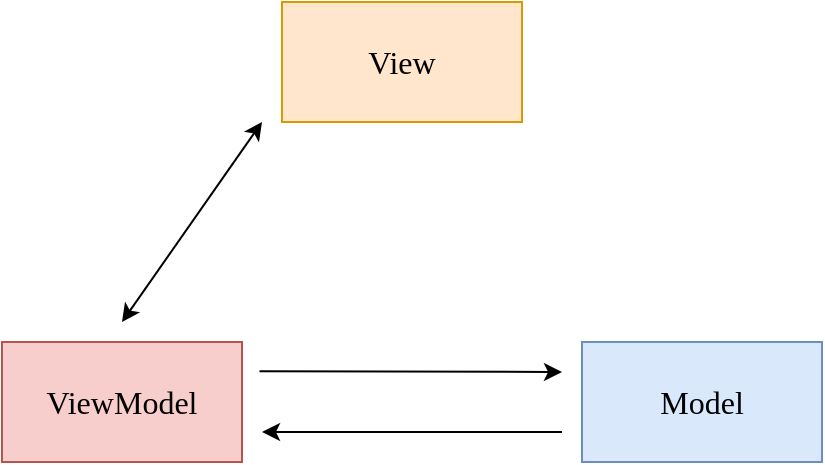 <mxfile version="21.2.9" type="github">
  <diagram name="第 1 页" id="y8_YRCzslFkUlhWEF3_J">
    <mxGraphModel dx="1002" dy="573" grid="1" gridSize="10" guides="1" tooltips="1" connect="1" arrows="1" fold="1" page="1" pageScale="1" pageWidth="827" pageHeight="1169" math="0" shadow="0">
      <root>
        <mxCell id="0" />
        <mxCell id="1" parent="0" />
        <mxCell id="WJnh6zhpnuLeXIK8yJ5S-1" value="&lt;font style=&quot;font-size: 16px;&quot; face=&quot;Times New Roman&quot;&gt;View&lt;/font&gt;" style="rounded=0;whiteSpace=wrap;html=1;fillColor=#ffe6cc;strokeColor=#d79b00;" vertex="1" parent="1">
          <mxGeometry x="310" y="110" width="120" height="60" as="geometry" />
        </mxCell>
        <mxCell id="WJnh6zhpnuLeXIK8yJ5S-4" value="&lt;font style=&quot;font-size: 16px;&quot; face=&quot;Times New Roman&quot;&gt;Model&lt;/font&gt;" style="rounded=0;whiteSpace=wrap;html=1;fillColor=#dae8fc;strokeColor=#6c8ebf;" vertex="1" parent="1">
          <mxGeometry x="460" y="280" width="120" height="60" as="geometry" />
        </mxCell>
        <mxCell id="WJnh6zhpnuLeXIK8yJ5S-5" value="&lt;font style=&quot;font-size: 16px;&quot; face=&quot;Times New Roman&quot;&gt;ViewModel&lt;/font&gt;" style="rounded=0;whiteSpace=wrap;html=1;fillColor=#f8cecc;strokeColor=#b85450;" vertex="1" parent="1">
          <mxGeometry x="170" y="280" width="120" height="60" as="geometry" />
        </mxCell>
        <mxCell id="WJnh6zhpnuLeXIK8yJ5S-7" value="" style="endArrow=classic;startArrow=classic;html=1;rounded=0;" edge="1" parent="1">
          <mxGeometry width="50" height="50" relative="1" as="geometry">
            <mxPoint x="230" y="270" as="sourcePoint" />
            <mxPoint x="300" y="170" as="targetPoint" />
          </mxGeometry>
        </mxCell>
        <mxCell id="WJnh6zhpnuLeXIK8yJ5S-8" value="" style="endArrow=classic;html=1;rounded=0;exitX=1.073;exitY=0.243;exitDx=0;exitDy=0;exitPerimeter=0;" edge="1" parent="1" source="WJnh6zhpnuLeXIK8yJ5S-5">
          <mxGeometry width="50" height="50" relative="1" as="geometry">
            <mxPoint x="320" y="260" as="sourcePoint" />
            <mxPoint x="450" y="295" as="targetPoint" />
          </mxGeometry>
        </mxCell>
        <mxCell id="WJnh6zhpnuLeXIK8yJ5S-9" value="" style="endArrow=classic;html=1;rounded=0;" edge="1" parent="1">
          <mxGeometry width="50" height="50" relative="1" as="geometry">
            <mxPoint x="450" y="325" as="sourcePoint" />
            <mxPoint x="300" y="325" as="targetPoint" />
          </mxGeometry>
        </mxCell>
      </root>
    </mxGraphModel>
  </diagram>
</mxfile>
